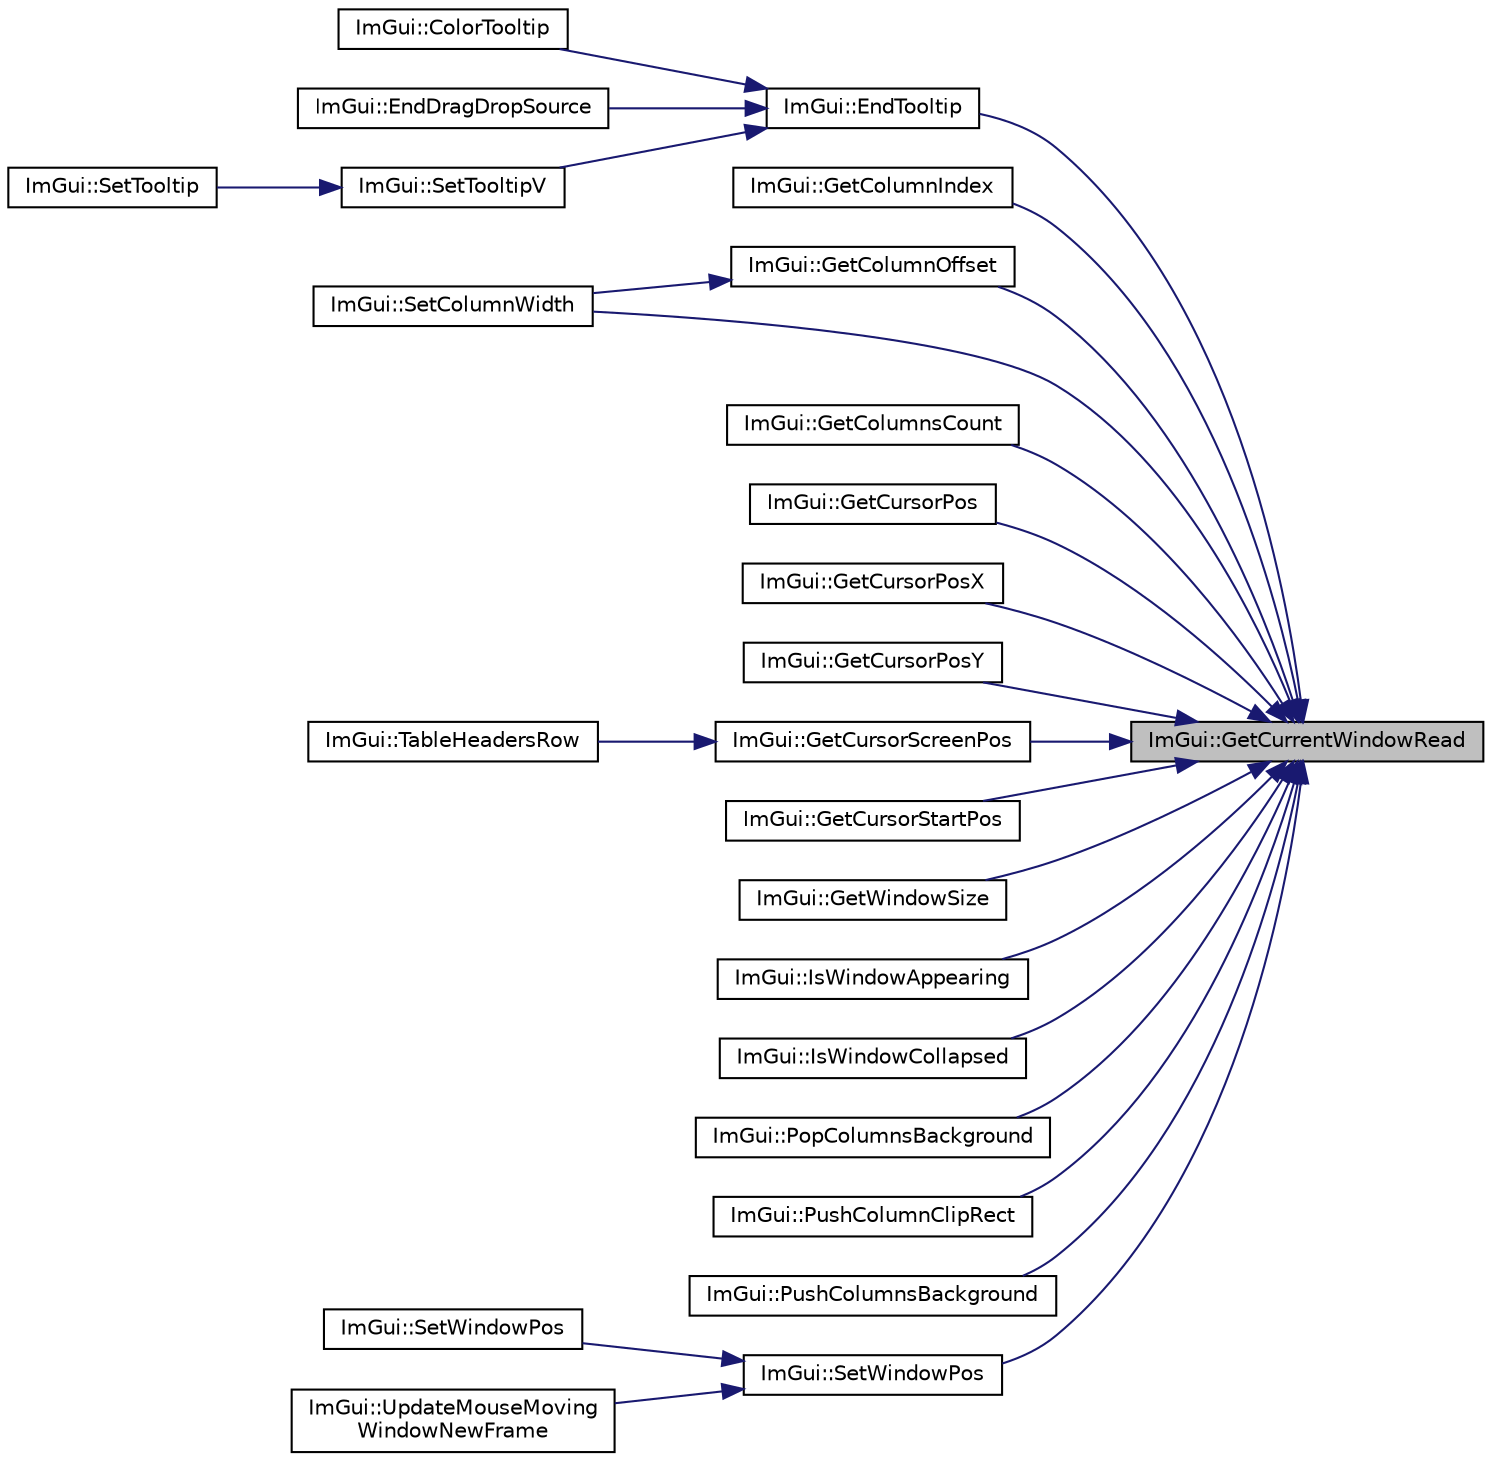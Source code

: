 digraph "ImGui::GetCurrentWindowRead"
{
 // LATEX_PDF_SIZE
  edge [fontname="Helvetica",fontsize="10",labelfontname="Helvetica",labelfontsize="10"];
  node [fontname="Helvetica",fontsize="10",shape=record];
  rankdir="RL";
  Node1 [label="ImGui::GetCurrentWindowRead",height=0.2,width=0.4,color="black", fillcolor="grey75", style="filled", fontcolor="black",tooltip=" "];
  Node1 -> Node2 [dir="back",color="midnightblue",fontsize="10",style="solid"];
  Node2 [label="ImGui::EndTooltip",height=0.2,width=0.4,color="black", fillcolor="white", style="filled",URL="$namespace_im_gui.html#ac8d75c160cfdf43d512f773ca133a1c6",tooltip=" "];
  Node2 -> Node3 [dir="back",color="midnightblue",fontsize="10",style="solid"];
  Node3 [label="ImGui::ColorTooltip",height=0.2,width=0.4,color="black", fillcolor="white", style="filled",URL="$namespace_im_gui.html#afad90b366b6471e3b13175c0ebeb26c8",tooltip=" "];
  Node2 -> Node4 [dir="back",color="midnightblue",fontsize="10",style="solid"];
  Node4 [label="ImGui::EndDragDropSource",height=0.2,width=0.4,color="black", fillcolor="white", style="filled",URL="$namespace_im_gui.html#a02f225fefff2a046038ed99ab20606da",tooltip=" "];
  Node2 -> Node5 [dir="back",color="midnightblue",fontsize="10",style="solid"];
  Node5 [label="ImGui::SetTooltipV",height=0.2,width=0.4,color="black", fillcolor="white", style="filled",URL="$namespace_im_gui.html#a3826acf68fc4a12bb66401575f51d6a2",tooltip=" "];
  Node5 -> Node6 [dir="back",color="midnightblue",fontsize="10",style="solid"];
  Node6 [label="ImGui::SetTooltip",height=0.2,width=0.4,color="black", fillcolor="white", style="filled",URL="$namespace_im_gui.html#a313073fa01b8a9791f241ef93091ce92",tooltip=" "];
  Node1 -> Node7 [dir="back",color="midnightblue",fontsize="10",style="solid"];
  Node7 [label="ImGui::GetColumnIndex",height=0.2,width=0.4,color="black", fillcolor="white", style="filled",URL="$namespace_im_gui.html#acc31f8eea4fcfb86edeb3ac12d82fc05",tooltip=" "];
  Node1 -> Node8 [dir="back",color="midnightblue",fontsize="10",style="solid"];
  Node8 [label="ImGui::GetColumnOffset",height=0.2,width=0.4,color="black", fillcolor="white", style="filled",URL="$namespace_im_gui.html#a79c22e9c5c208b6c9534a273be71a9e6",tooltip=" "];
  Node8 -> Node9 [dir="back",color="midnightblue",fontsize="10",style="solid"];
  Node9 [label="ImGui::SetColumnWidth",height=0.2,width=0.4,color="black", fillcolor="white", style="filled",URL="$namespace_im_gui.html#af17222ec47aebb5ede00be7b52de9f5d",tooltip=" "];
  Node1 -> Node10 [dir="back",color="midnightblue",fontsize="10",style="solid"];
  Node10 [label="ImGui::GetColumnsCount",height=0.2,width=0.4,color="black", fillcolor="white", style="filled",URL="$namespace_im_gui.html#a3c2998ad9527948a4e4166c4f7db9ec9",tooltip=" "];
  Node1 -> Node11 [dir="back",color="midnightblue",fontsize="10",style="solid"];
  Node11 [label="ImGui::GetCursorPos",height=0.2,width=0.4,color="black", fillcolor="white", style="filled",URL="$namespace_im_gui.html#a2fa4eb57e0f73b90e8edcd226a0cc7d5",tooltip=" "];
  Node1 -> Node12 [dir="back",color="midnightblue",fontsize="10",style="solid"];
  Node12 [label="ImGui::GetCursorPosX",height=0.2,width=0.4,color="black", fillcolor="white", style="filled",URL="$namespace_im_gui.html#a022e32c808ac899e25847f4d65633b77",tooltip=" "];
  Node1 -> Node13 [dir="back",color="midnightblue",fontsize="10",style="solid"];
  Node13 [label="ImGui::GetCursorPosY",height=0.2,width=0.4,color="black", fillcolor="white", style="filled",URL="$namespace_im_gui.html#a86e409551f256b542166989c558d41c1",tooltip=" "];
  Node1 -> Node14 [dir="back",color="midnightblue",fontsize="10",style="solid"];
  Node14 [label="ImGui::GetCursorScreenPos",height=0.2,width=0.4,color="black", fillcolor="white", style="filled",URL="$namespace_im_gui.html#adb0db3c1ee36f5085f35890a4229ae75",tooltip=" "];
  Node14 -> Node15 [dir="back",color="midnightblue",fontsize="10",style="solid"];
  Node15 [label="ImGui::TableHeadersRow",height=0.2,width=0.4,color="black", fillcolor="white", style="filled",URL="$namespace_im_gui.html#a0c16791f4620e8db38511553d5d63335",tooltip=" "];
  Node1 -> Node16 [dir="back",color="midnightblue",fontsize="10",style="solid"];
  Node16 [label="ImGui::GetCursorStartPos",height=0.2,width=0.4,color="black", fillcolor="white", style="filled",URL="$namespace_im_gui.html#a8ee9647de3b39fc7b77395082fc9e0cc",tooltip=" "];
  Node1 -> Node17 [dir="back",color="midnightblue",fontsize="10",style="solid"];
  Node17 [label="ImGui::GetWindowSize",height=0.2,width=0.4,color="black", fillcolor="white", style="filled",URL="$namespace_im_gui.html#aaa5c0bfac7125ba9850a08b6db2e90c9",tooltip=" "];
  Node1 -> Node18 [dir="back",color="midnightblue",fontsize="10",style="solid"];
  Node18 [label="ImGui::IsWindowAppearing",height=0.2,width=0.4,color="black", fillcolor="white", style="filled",URL="$namespace_im_gui.html#a99fd14154aae264087d471132e56a42e",tooltip=" "];
  Node1 -> Node19 [dir="back",color="midnightblue",fontsize="10",style="solid"];
  Node19 [label="ImGui::IsWindowCollapsed",height=0.2,width=0.4,color="black", fillcolor="white", style="filled",URL="$namespace_im_gui.html#a2a6492aea9013c0078fc530a66e11768",tooltip=" "];
  Node1 -> Node20 [dir="back",color="midnightblue",fontsize="10",style="solid"];
  Node20 [label="ImGui::PopColumnsBackground",height=0.2,width=0.4,color="black", fillcolor="white", style="filled",URL="$namespace_im_gui.html#a27c737fa1fc79164fc7d840e858b1845",tooltip=" "];
  Node1 -> Node21 [dir="back",color="midnightblue",fontsize="10",style="solid"];
  Node21 [label="ImGui::PushColumnClipRect",height=0.2,width=0.4,color="black", fillcolor="white", style="filled",URL="$namespace_im_gui.html#a54b5cf7f40d092e2959b1df2c8118181",tooltip=" "];
  Node1 -> Node22 [dir="back",color="midnightblue",fontsize="10",style="solid"];
  Node22 [label="ImGui::PushColumnsBackground",height=0.2,width=0.4,color="black", fillcolor="white", style="filled",URL="$namespace_im_gui.html#a39f557bf00d94069a41b0d40bd72c522",tooltip=" "];
  Node1 -> Node9 [dir="back",color="midnightblue",fontsize="10",style="solid"];
  Node1 -> Node23 [dir="back",color="midnightblue",fontsize="10",style="solid"];
  Node23 [label="ImGui::SetWindowPos",height=0.2,width=0.4,color="black", fillcolor="white", style="filled",URL="$namespace_im_gui.html#aaa81e004de4c0a5cedb836e92e8aa0e5",tooltip=" "];
  Node23 -> Node24 [dir="back",color="midnightblue",fontsize="10",style="solid"];
  Node24 [label="ImGui::SetWindowPos",height=0.2,width=0.4,color="black", fillcolor="white", style="filled",URL="$namespace_im_gui.html#a32032b56f975bb3145adbe19f38f3b56",tooltip=" "];
  Node23 -> Node25 [dir="back",color="midnightblue",fontsize="10",style="solid"];
  Node25 [label="ImGui::UpdateMouseMoving\lWindowNewFrame",height=0.2,width=0.4,color="black", fillcolor="white", style="filled",URL="$namespace_im_gui.html#a3c60e468d73a0ccd52628f0c82b42fe8",tooltip=" "];
}
